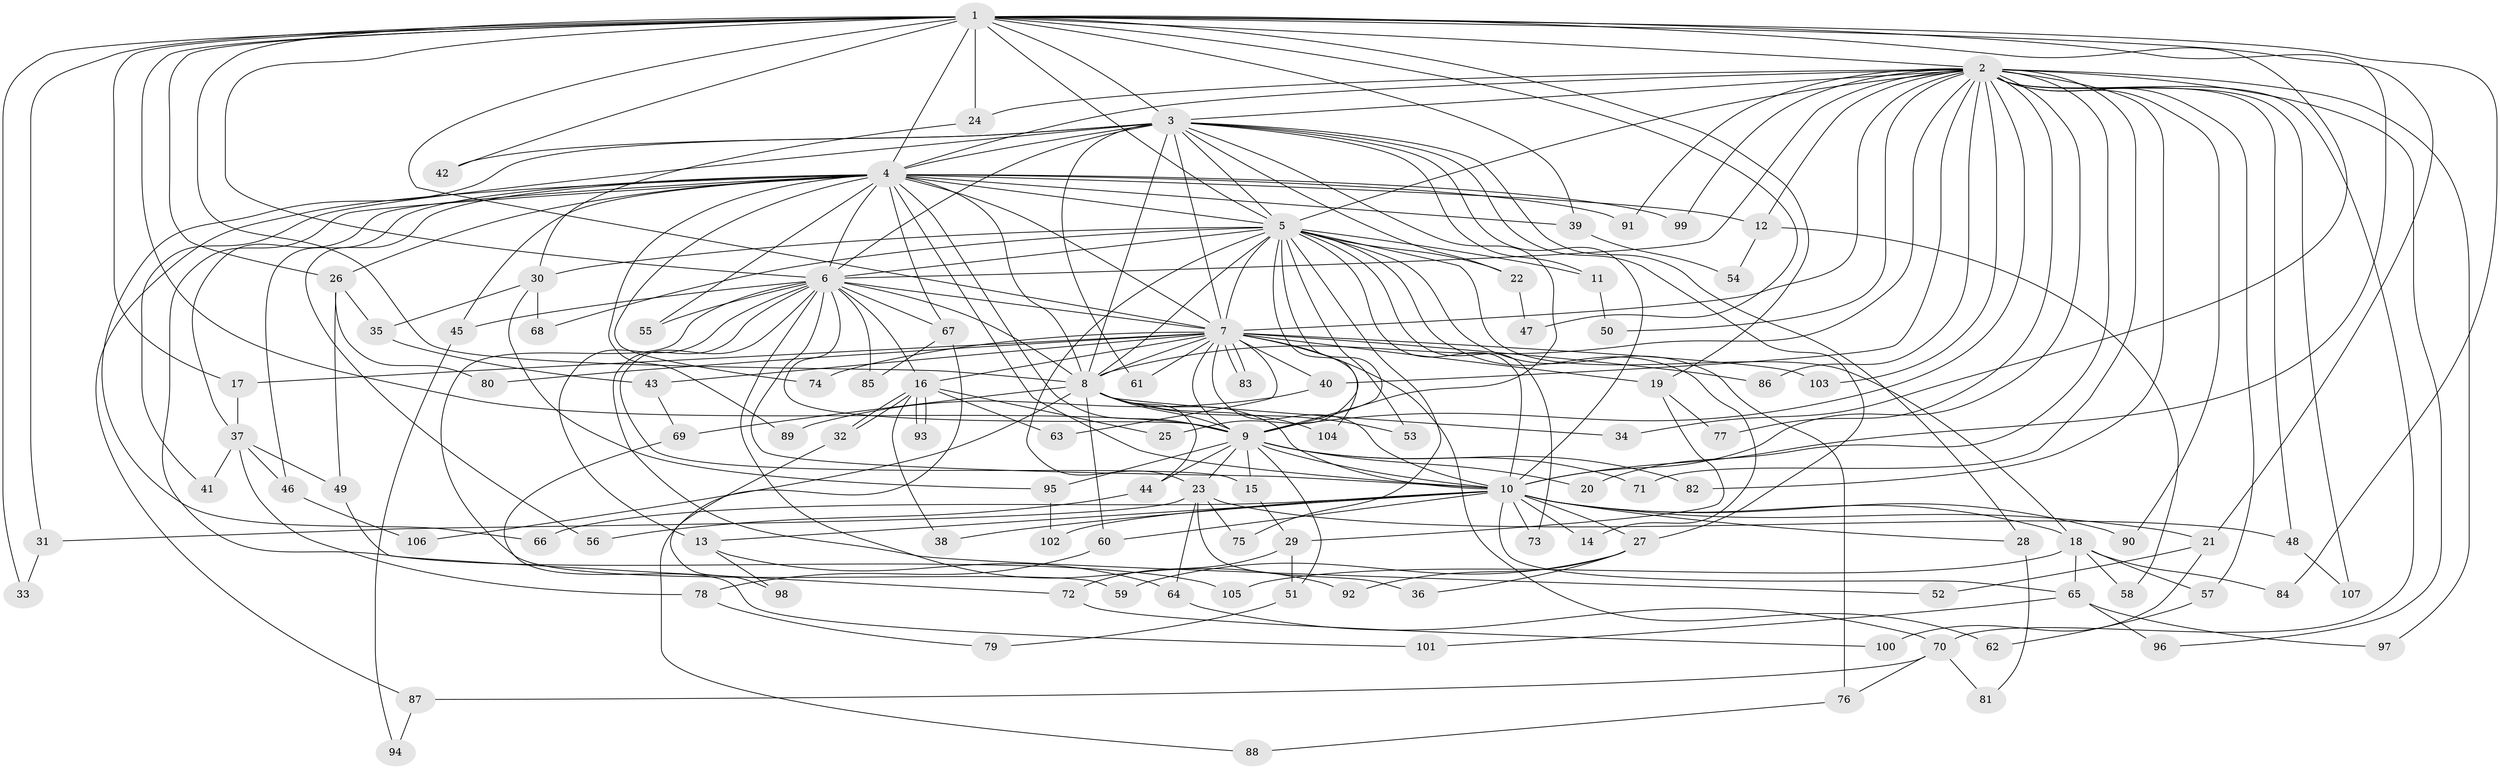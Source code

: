 // coarse degree distribution, {29: 0.0125, 35: 0.0125, 22: 0.0125, 18: 0.0125, 15: 0.0125, 19: 0.0125, 13: 0.0125, 3: 0.2625, 4: 0.05, 2: 0.4625, 5: 0.0625, 9: 0.0125, 7: 0.025, 8: 0.0125, 1: 0.025}
// Generated by graph-tools (version 1.1) at 2025/51/02/27/25 19:51:50]
// undirected, 107 vertices, 239 edges
graph export_dot {
graph [start="1"]
  node [color=gray90,style=filled];
  1;
  2;
  3;
  4;
  5;
  6;
  7;
  8;
  9;
  10;
  11;
  12;
  13;
  14;
  15;
  16;
  17;
  18;
  19;
  20;
  21;
  22;
  23;
  24;
  25;
  26;
  27;
  28;
  29;
  30;
  31;
  32;
  33;
  34;
  35;
  36;
  37;
  38;
  39;
  40;
  41;
  42;
  43;
  44;
  45;
  46;
  47;
  48;
  49;
  50;
  51;
  52;
  53;
  54;
  55;
  56;
  57;
  58;
  59;
  60;
  61;
  62;
  63;
  64;
  65;
  66;
  67;
  68;
  69;
  70;
  71;
  72;
  73;
  74;
  75;
  76;
  77;
  78;
  79;
  80;
  81;
  82;
  83;
  84;
  85;
  86;
  87;
  88;
  89;
  90;
  91;
  92;
  93;
  94;
  95;
  96;
  97;
  98;
  99;
  100;
  101;
  102;
  103;
  104;
  105;
  106;
  107;
  1 -- 2;
  1 -- 3;
  1 -- 4;
  1 -- 5;
  1 -- 6;
  1 -- 7;
  1 -- 8;
  1 -- 9;
  1 -- 10;
  1 -- 17;
  1 -- 19;
  1 -- 21;
  1 -- 24;
  1 -- 26;
  1 -- 31;
  1 -- 33;
  1 -- 34;
  1 -- 39;
  1 -- 42;
  1 -- 47;
  1 -- 84;
  2 -- 3;
  2 -- 4;
  2 -- 5;
  2 -- 6;
  2 -- 7;
  2 -- 8;
  2 -- 9;
  2 -- 10;
  2 -- 12;
  2 -- 20;
  2 -- 24;
  2 -- 40;
  2 -- 48;
  2 -- 50;
  2 -- 57;
  2 -- 70;
  2 -- 71;
  2 -- 77;
  2 -- 82;
  2 -- 86;
  2 -- 90;
  2 -- 91;
  2 -- 96;
  2 -- 97;
  2 -- 99;
  2 -- 103;
  2 -- 107;
  3 -- 4;
  3 -- 5;
  3 -- 6;
  3 -- 7;
  3 -- 8;
  3 -- 9;
  3 -- 10;
  3 -- 11;
  3 -- 22;
  3 -- 27;
  3 -- 28;
  3 -- 41;
  3 -- 42;
  3 -- 61;
  3 -- 66;
  4 -- 5;
  4 -- 6;
  4 -- 7;
  4 -- 8;
  4 -- 9;
  4 -- 10;
  4 -- 12;
  4 -- 26;
  4 -- 37;
  4 -- 39;
  4 -- 45;
  4 -- 46;
  4 -- 55;
  4 -- 56;
  4 -- 67;
  4 -- 74;
  4 -- 87;
  4 -- 89;
  4 -- 91;
  4 -- 99;
  4 -- 105;
  5 -- 6;
  5 -- 7;
  5 -- 8;
  5 -- 9;
  5 -- 10;
  5 -- 11;
  5 -- 14;
  5 -- 18;
  5 -- 22;
  5 -- 23;
  5 -- 25;
  5 -- 30;
  5 -- 53;
  5 -- 68;
  5 -- 73;
  5 -- 75;
  5 -- 76;
  6 -- 7;
  6 -- 8;
  6 -- 9;
  6 -- 10;
  6 -- 13;
  6 -- 15;
  6 -- 16;
  6 -- 45;
  6 -- 52;
  6 -- 55;
  6 -- 59;
  6 -- 67;
  6 -- 85;
  6 -- 92;
  7 -- 8;
  7 -- 9;
  7 -- 10;
  7 -- 16;
  7 -- 17;
  7 -- 19;
  7 -- 40;
  7 -- 43;
  7 -- 61;
  7 -- 62;
  7 -- 63;
  7 -- 74;
  7 -- 80;
  7 -- 83;
  7 -- 83;
  7 -- 86;
  7 -- 103;
  7 -- 104;
  8 -- 9;
  8 -- 10;
  8 -- 34;
  8 -- 44;
  8 -- 53;
  8 -- 60;
  8 -- 69;
  8 -- 104;
  8 -- 106;
  9 -- 10;
  9 -- 15;
  9 -- 20;
  9 -- 23;
  9 -- 44;
  9 -- 51;
  9 -- 71;
  9 -- 82;
  9 -- 95;
  10 -- 13;
  10 -- 14;
  10 -- 18;
  10 -- 21;
  10 -- 27;
  10 -- 28;
  10 -- 38;
  10 -- 60;
  10 -- 65;
  10 -- 66;
  10 -- 73;
  10 -- 90;
  10 -- 102;
  11 -- 50;
  12 -- 54;
  12 -- 58;
  13 -- 64;
  13 -- 98;
  15 -- 29;
  16 -- 25;
  16 -- 32;
  16 -- 32;
  16 -- 38;
  16 -- 63;
  16 -- 93;
  16 -- 93;
  17 -- 37;
  18 -- 57;
  18 -- 58;
  18 -- 65;
  18 -- 84;
  18 -- 105;
  19 -- 29;
  19 -- 77;
  21 -- 52;
  21 -- 100;
  22 -- 47;
  23 -- 31;
  23 -- 36;
  23 -- 48;
  23 -- 64;
  23 -- 75;
  24 -- 30;
  26 -- 35;
  26 -- 49;
  26 -- 80;
  27 -- 36;
  27 -- 59;
  27 -- 92;
  28 -- 81;
  29 -- 51;
  29 -- 72;
  30 -- 35;
  30 -- 68;
  30 -- 95;
  31 -- 33;
  32 -- 98;
  35 -- 43;
  37 -- 41;
  37 -- 46;
  37 -- 49;
  37 -- 78;
  39 -- 54;
  40 -- 89;
  43 -- 69;
  44 -- 56;
  45 -- 94;
  46 -- 106;
  48 -- 107;
  49 -- 72;
  51 -- 79;
  57 -- 62;
  60 -- 78;
  64 -- 70;
  65 -- 96;
  65 -- 97;
  65 -- 101;
  67 -- 85;
  67 -- 88;
  69 -- 101;
  70 -- 76;
  70 -- 81;
  70 -- 87;
  72 -- 100;
  76 -- 88;
  78 -- 79;
  87 -- 94;
  95 -- 102;
}

